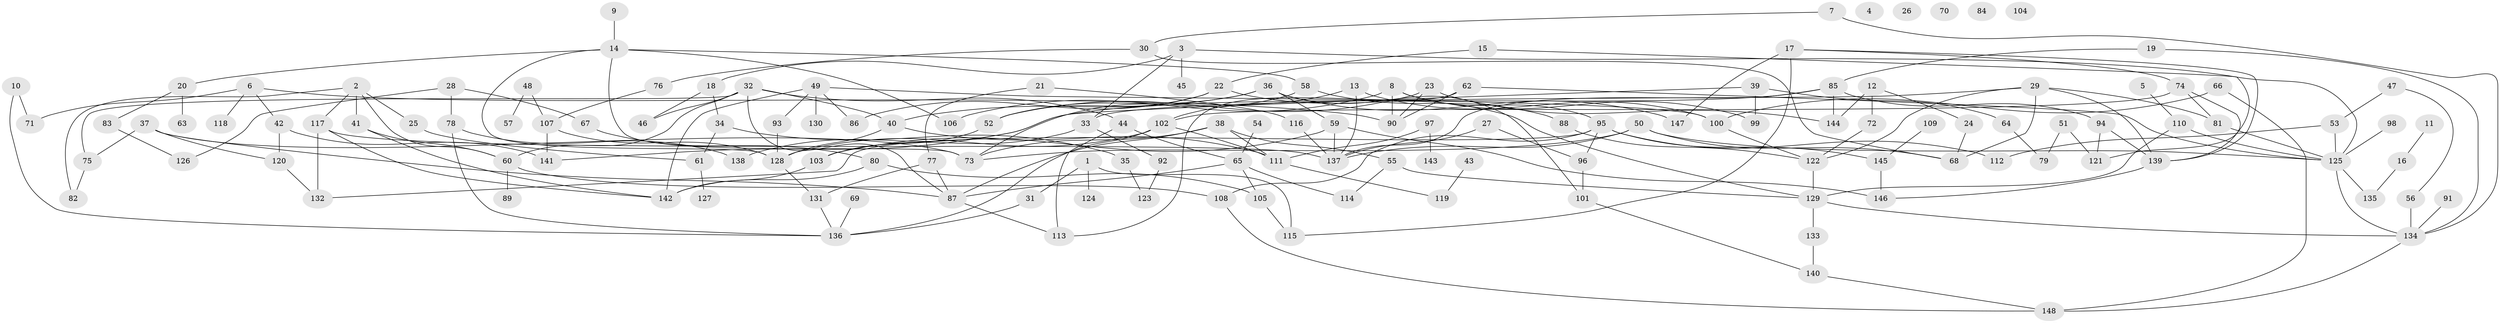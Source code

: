 // Generated by graph-tools (version 1.1) at 2025/39/03/09/25 04:39:07]
// undirected, 148 vertices, 216 edges
graph export_dot {
graph [start="1"]
  node [color=gray90,style=filled];
  1;
  2;
  3;
  4;
  5;
  6;
  7;
  8;
  9;
  10;
  11;
  12;
  13;
  14;
  15;
  16;
  17;
  18;
  19;
  20;
  21;
  22;
  23;
  24;
  25;
  26;
  27;
  28;
  29;
  30;
  31;
  32;
  33;
  34;
  35;
  36;
  37;
  38;
  39;
  40;
  41;
  42;
  43;
  44;
  45;
  46;
  47;
  48;
  49;
  50;
  51;
  52;
  53;
  54;
  55;
  56;
  57;
  58;
  59;
  60;
  61;
  62;
  63;
  64;
  65;
  66;
  67;
  68;
  69;
  70;
  71;
  72;
  73;
  74;
  75;
  76;
  77;
  78;
  79;
  80;
  81;
  82;
  83;
  84;
  85;
  86;
  87;
  88;
  89;
  90;
  91;
  92;
  93;
  94;
  95;
  96;
  97;
  98;
  99;
  100;
  101;
  102;
  103;
  104;
  105;
  106;
  107;
  108;
  109;
  110;
  111;
  112;
  113;
  114;
  115;
  116;
  117;
  118;
  119;
  120;
  121;
  122;
  123;
  124;
  125;
  126;
  127;
  128;
  129;
  130;
  131;
  132;
  133;
  134;
  135;
  136;
  137;
  138;
  139;
  140;
  141;
  142;
  143;
  144;
  145;
  146;
  147;
  148;
  1 -- 31;
  1 -- 115;
  1 -- 124;
  2 -- 25;
  2 -- 41;
  2 -- 60;
  2 -- 82;
  2 -- 117;
  3 -- 18;
  3 -- 33;
  3 -- 45;
  3 -- 125;
  5 -- 110;
  6 -- 42;
  6 -- 71;
  6 -- 90;
  6 -- 118;
  7 -- 30;
  7 -- 134;
  8 -- 90;
  8 -- 95;
  8 -- 99;
  8 -- 106;
  9 -- 14;
  10 -- 71;
  10 -- 136;
  11 -- 16;
  12 -- 24;
  12 -- 72;
  12 -- 144;
  13 -- 100;
  13 -- 102;
  13 -- 137;
  14 -- 20;
  14 -- 58;
  14 -- 73;
  14 -- 106;
  14 -- 128;
  15 -- 22;
  15 -- 121;
  16 -- 135;
  17 -- 74;
  17 -- 115;
  17 -- 139;
  17 -- 147;
  18 -- 34;
  18 -- 46;
  19 -- 85;
  19 -- 134;
  20 -- 63;
  20 -- 83;
  21 -- 77;
  21 -- 116;
  22 -- 52;
  22 -- 86;
  22 -- 129;
  23 -- 52;
  23 -- 90;
  23 -- 144;
  24 -- 68;
  25 -- 61;
  27 -- 96;
  27 -- 137;
  28 -- 67;
  28 -- 78;
  28 -- 126;
  29 -- 33;
  29 -- 68;
  29 -- 81;
  29 -- 122;
  29 -- 139;
  30 -- 68;
  30 -- 76;
  31 -- 136;
  32 -- 40;
  32 -- 44;
  32 -- 46;
  32 -- 60;
  32 -- 75;
  32 -- 87;
  33 -- 92;
  33 -- 103;
  34 -- 35;
  34 -- 61;
  35 -- 123;
  36 -- 40;
  36 -- 52;
  36 -- 59;
  36 -- 101;
  36 -- 147;
  37 -- 73;
  37 -- 75;
  37 -- 87;
  37 -- 120;
  38 -- 55;
  38 -- 73;
  38 -- 87;
  38 -- 111;
  39 -- 64;
  39 -- 99;
  39 -- 138;
  40 -- 111;
  40 -- 128;
  41 -- 60;
  41 -- 142;
  42 -- 120;
  42 -- 141;
  43 -- 119;
  44 -- 65;
  44 -- 113;
  47 -- 53;
  47 -- 56;
  48 -- 57;
  48 -- 107;
  49 -- 86;
  49 -- 93;
  49 -- 100;
  49 -- 130;
  49 -- 142;
  50 -- 68;
  50 -- 73;
  50 -- 125;
  50 -- 137;
  51 -- 79;
  51 -- 121;
  52 -- 103;
  53 -- 112;
  53 -- 125;
  54 -- 65;
  55 -- 114;
  55 -- 129;
  56 -- 134;
  58 -- 73;
  58 -- 88;
  59 -- 103;
  59 -- 137;
  59 -- 146;
  60 -- 89;
  60 -- 108;
  61 -- 127;
  62 -- 90;
  62 -- 113;
  62 -- 125;
  64 -- 79;
  65 -- 87;
  65 -- 105;
  65 -- 114;
  66 -- 100;
  66 -- 148;
  67 -- 80;
  69 -- 136;
  72 -- 122;
  74 -- 81;
  74 -- 102;
  74 -- 139;
  75 -- 82;
  76 -- 107;
  77 -- 87;
  77 -- 131;
  78 -- 136;
  78 -- 138;
  80 -- 105;
  80 -- 142;
  81 -- 125;
  83 -- 126;
  85 -- 94;
  85 -- 137;
  85 -- 141;
  85 -- 144;
  87 -- 113;
  88 -- 122;
  91 -- 134;
  92 -- 123;
  93 -- 128;
  94 -- 121;
  94 -- 139;
  95 -- 96;
  95 -- 108;
  95 -- 112;
  95 -- 132;
  95 -- 145;
  96 -- 101;
  97 -- 111;
  97 -- 143;
  98 -- 125;
  100 -- 122;
  101 -- 140;
  102 -- 111;
  102 -- 128;
  102 -- 136;
  103 -- 142;
  105 -- 115;
  107 -- 128;
  107 -- 141;
  108 -- 148;
  109 -- 145;
  110 -- 125;
  110 -- 129;
  111 -- 119;
  116 -- 137;
  117 -- 132;
  117 -- 137;
  117 -- 142;
  120 -- 132;
  122 -- 129;
  125 -- 134;
  125 -- 135;
  128 -- 131;
  129 -- 133;
  129 -- 134;
  131 -- 136;
  133 -- 140;
  134 -- 148;
  139 -- 146;
  140 -- 148;
  145 -- 146;
}
